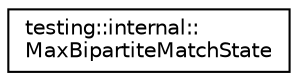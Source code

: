 digraph "类继承关系图"
{
 // LATEX_PDF_SIZE
  edge [fontname="Helvetica",fontsize="10",labelfontname="Helvetica",labelfontsize="10"];
  node [fontname="Helvetica",fontsize="10",shape=record];
  rankdir="LR";
  Node0 [label="testing::internal::\lMaxBipartiteMatchState",height=0.2,width=0.4,color="black", fillcolor="white", style="filled",URL="$classtesting_1_1internal_1_1MaxBipartiteMatchState.html",tooltip=" "];
}
